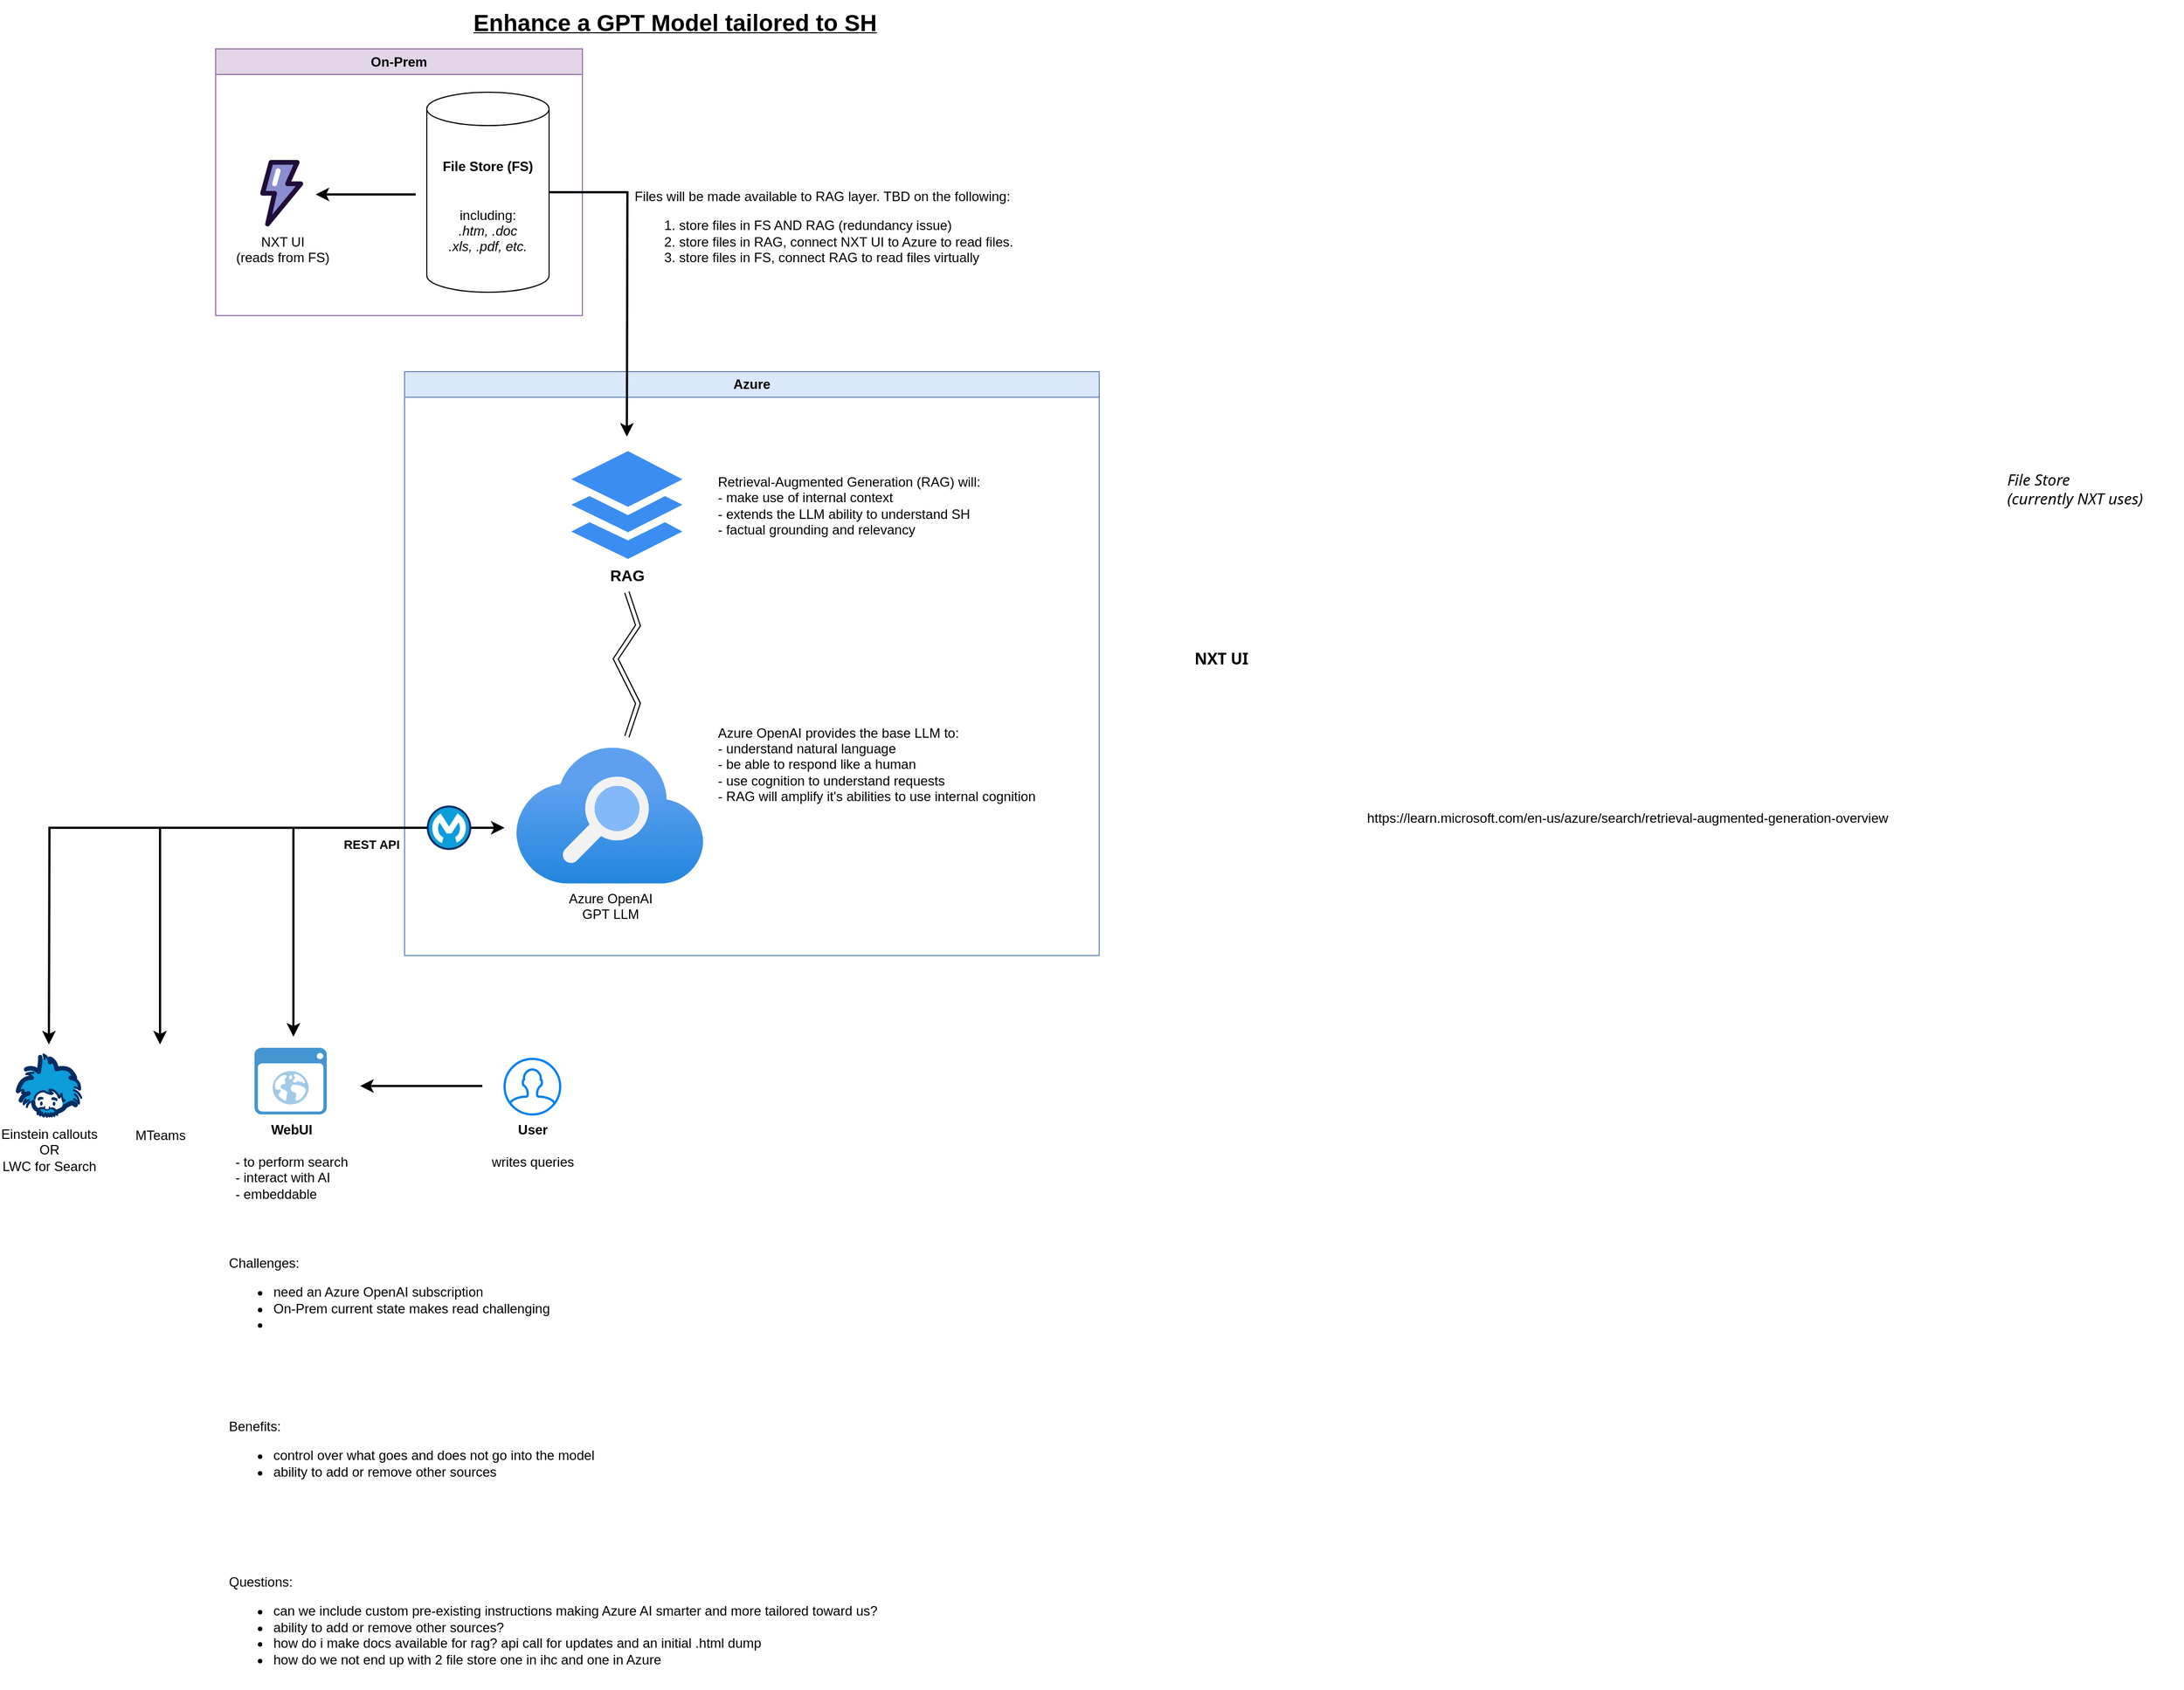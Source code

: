 <mxfile version="25.0.3" pages="2">
  <diagram name="AzureAI" id="OpVehoEWyaYxuq4tvKD_">
    <mxGraphModel dx="1669" dy="514" grid="1" gridSize="10" guides="1" tooltips="1" connect="1" arrows="1" fold="1" page="1" pageScale="1" pageWidth="850" pageHeight="1100" math="0" shadow="0">
      <root>
        <mxCell id="0" />
        <mxCell id="1" parent="0" />
        <mxCell id="WMn-b6ElxN8xJxoVkPEa-3" value="&lt;b&gt;File Store (FS)&lt;/b&gt;&lt;div&gt;&lt;br&gt;&lt;/div&gt;&lt;div&gt;&lt;br&gt;including:&lt;/div&gt;&lt;div&gt;&lt;i&gt;.htm,&amp;nbsp;&lt;span style=&quot;background-color: initial;&quot;&gt;.doc&lt;/span&gt;&lt;/i&gt;&lt;/div&gt;&lt;div&gt;&lt;i&gt;.xls,&amp;nbsp;&lt;span style=&quot;background-color: initial;&quot;&gt;.pdf, etc.&lt;/span&gt;&lt;/i&gt;&lt;/div&gt;" style="shape=cylinder3;whiteSpace=wrap;html=1;boundedLbl=1;backgroundOutline=1;size=15;" vertex="1" parent="1">
          <mxGeometry x="220" y="83" width="110" height="180" as="geometry" />
        </mxCell>
        <mxCell id="WMn-b6ElxN8xJxoVkPEa-4" value="On-Prem" style="swimlane;whiteSpace=wrap;html=1;fillColor=#e1d5e7;strokeColor=#9673a6;" vertex="1" parent="1">
          <mxGeometry x="30" y="44" width="330" height="240" as="geometry" />
        </mxCell>
        <mxCell id="WMn-b6ElxN8xJxoVkPEa-1" value="NXT UI&lt;br&gt;(reads from FS)" style="verticalLabelPosition=bottom;aspect=fixed;shape=mxgraph.salesforce.platform;html=1;spacing=2;labelPosition=center;align=center;verticalAlign=top;" vertex="1" parent="WMn-b6ElxN8xJxoVkPEa-4">
          <mxGeometry x="40" y="100" width="39" height="60" as="geometry" />
        </mxCell>
        <mxCell id="WMn-b6ElxN8xJxoVkPEa-17" value="" style="endArrow=classic;html=1;rounded=0;strokeWidth=2;" edge="1" parent="WMn-b6ElxN8xJxoVkPEa-4">
          <mxGeometry width="50" height="50" relative="1" as="geometry">
            <mxPoint x="180" y="131" as="sourcePoint" />
            <mxPoint x="90" y="131" as="targetPoint" />
          </mxGeometry>
        </mxCell>
        <mxCell id="WMn-b6ElxN8xJxoVkPEa-5" value="Challenges:&lt;div&gt;&lt;ul&gt;&lt;li&gt;need an Azure OpenAI subscription&lt;/li&gt;&lt;li&gt;On-Prem current state makes read challenging&amp;nbsp;&lt;/li&gt;&lt;li&gt;&lt;br&gt;&lt;/li&gt;&lt;/ul&gt;&lt;/div&gt;" style="text;html=1;align=left;verticalAlign=middle;resizable=0;points=[];autosize=1;strokeColor=none;fillColor=none;" vertex="1" parent="1">
          <mxGeometry x="40" y="1120" width="320" height="100" as="geometry" />
        </mxCell>
        <mxCell id="WMn-b6ElxN8xJxoVkPEa-8" value="Azure OpenAI&lt;div&gt;GPT LLM&lt;/div&gt;" style="image;aspect=fixed;html=1;points=[];align=center;fontSize=12;image=img/lib/azure2/app_services/Search_Services.svg;" vertex="1" parent="1">
          <mxGeometry x="300" y="673" width="169.22" height="122.23" as="geometry" />
        </mxCell>
        <mxCell id="WMn-b6ElxN8xJxoVkPEa-9" value="Azure OpenAI provides the base LLM to:&lt;div&gt;- understand natural language&lt;/div&gt;&lt;div&gt;- be able to respond like a human&lt;/div&gt;&lt;div&gt;- use cognition to understand requests&lt;/div&gt;&lt;div&gt;- RAG will amplify it&#39;s abilities to use internal cognition&lt;/div&gt;" style="text;html=1;align=left;verticalAlign=middle;resizable=0;points=[];autosize=1;strokeColor=none;fillColor=none;" vertex="1" parent="1">
          <mxGeometry x="480" y="643" width="310" height="90" as="geometry" />
        </mxCell>
        <mxCell id="WMn-b6ElxN8xJxoVkPEa-11" value="&lt;b&gt;&lt;font style=&quot;font-size: 14px;&quot;&gt;RAG&lt;/font&gt;&lt;/b&gt;" style="sketch=0;html=1;aspect=fixed;strokeColor=none;shadow=0;fillColor=#3B8DF1;verticalAlign=top;labelPosition=center;verticalLabelPosition=bottom;shape=mxgraph.gcp2.files" vertex="1" parent="1">
          <mxGeometry x="350" y="406" width="100" height="97" as="geometry" />
        </mxCell>
        <mxCell id="WMn-b6ElxN8xJxoVkPEa-12" value="Retrieval-Augmented Generation (RAG) will:&lt;div&gt;- make use of internal context&lt;/div&gt;&lt;div&gt;- extends the LLM ability to understand SH&lt;/div&gt;&lt;div&gt;- factual grounding and relevancy&lt;/div&gt;" style="text;html=1;align=left;verticalAlign=middle;resizable=0;points=[];autosize=1;strokeColor=none;fillColor=none;" vertex="1" parent="1">
          <mxGeometry x="480" y="419.5" width="260" height="70" as="geometry" />
        </mxCell>
        <mxCell id="WMn-b6ElxN8xJxoVkPEa-15" value="&lt;b&gt;&lt;font style=&quot;font-size: 21px;&quot;&gt;Enhance a GPT Model tailored to SH&lt;/font&gt;&lt;/b&gt;" style="text;html=1;align=left;verticalAlign=middle;resizable=0;points=[];autosize=1;strokeColor=none;fillColor=none;fontStyle=4" vertex="1" parent="1">
          <mxGeometry x="260.0" width="390" height="40" as="geometry" />
        </mxCell>
        <mxCell id="WMn-b6ElxN8xJxoVkPEa-16" value="Benefits:&lt;div&gt;&lt;ul&gt;&lt;li&gt;control over what goes and does not go into the model&lt;/li&gt;&lt;li&gt;ability to add or remove other sources&lt;/li&gt;&lt;/ul&gt;&lt;/div&gt;" style="text;html=1;align=left;verticalAlign=middle;resizable=0;points=[];autosize=1;strokeColor=none;fillColor=none;" vertex="1" parent="1">
          <mxGeometry x="40" y="1270" width="350" height="80" as="geometry" />
        </mxCell>
        <mxCell id="WMn-b6ElxN8xJxoVkPEa-18" value="Files will be made available to RAG layer. TBD on the following:&lt;div&gt;&lt;ol&gt;&lt;li&gt;store files in FS AND RAG (redundancy issue)&lt;/li&gt;&lt;li&gt;store files in RAG, connect NXT UI to Azure to read files.&lt;/li&gt;&lt;li&gt;store files in FS, connect RAG to read files virtually&lt;/li&gt;&lt;/ol&gt;&lt;/div&gt;" style="text;html=1;align=left;verticalAlign=top;rounded=0;whiteSpace=wrap;" vertex="1" parent="1">
          <mxGeometry x="405" y="163" width="365" height="200" as="geometry" />
        </mxCell>
        <mxCell id="WMn-b6ElxN8xJxoVkPEa-19" value="" style="shape=link;html=1;rounded=0;" edge="1" parent="1">
          <mxGeometry width="100" relative="1" as="geometry">
            <mxPoint x="400" y="533" as="sourcePoint" />
            <mxPoint x="400" y="663" as="targetPoint" />
            <Array as="points">
              <mxPoint x="410" y="563" />
              <mxPoint x="390" y="593" />
              <mxPoint x="410" y="633" />
            </Array>
          </mxGeometry>
        </mxCell>
        <mxCell id="WMn-b6ElxN8xJxoVkPEa-20" value="Azure" style="swimlane;whiteSpace=wrap;html=1;fillColor=#dae8fc;strokeColor=#6c8ebf;" vertex="1" parent="1">
          <mxGeometry x="200" y="334.5" width="625" height="525.5" as="geometry" />
        </mxCell>
        <mxCell id="WMn-b6ElxN8xJxoVkPEa-25" value="&lt;b&gt;REST API&lt;/b&gt;" style="endArrow=classic;startArrow=classic;html=1;rounded=0;strokeWidth=2;" edge="1" parent="WMn-b6ElxN8xJxoVkPEa-20">
          <mxGeometry x="0.365" y="-15" width="50" height="50" relative="1" as="geometry">
            <mxPoint x="-100" y="598.5" as="sourcePoint" />
            <mxPoint x="90" y="410.5" as="targetPoint" />
            <Array as="points">
              <mxPoint x="-100" y="410.5" />
            </Array>
            <mxPoint as="offset" />
          </mxGeometry>
        </mxCell>
        <mxCell id="mp3C6aJtlmQ5sVye6Uwl-4" value="" style="verticalLabelPosition=bottom;aspect=fixed;html=1;shape=mxgraph.salesforce.integration;" vertex="1" parent="WMn-b6ElxN8xJxoVkPEa-20">
          <mxGeometry x="20" y="390.5" width="40" height="40" as="geometry" />
        </mxCell>
        <mxCell id="WMn-b6ElxN8xJxoVkPEa-14" style="edgeStyle=orthogonalEdgeStyle;rounded=0;orthogonalLoop=1;jettySize=auto;html=1;strokeWidth=2;" edge="1" parent="1" source="WMn-b6ElxN8xJxoVkPEa-3">
          <mxGeometry relative="1" as="geometry">
            <mxPoint x="400" y="393.0" as="targetPoint" />
          </mxGeometry>
        </mxCell>
        <mxCell id="WMn-b6ElxN8xJxoVkPEa-23" value="&lt;b&gt;WebUI&lt;/b&gt;&lt;br&gt;&lt;br&gt;&lt;div style=&quot;text-align: left;&quot;&gt;&lt;span style=&quot;background-color: initial;&quot;&gt;- to perform search&lt;/span&gt;&lt;/div&gt;&lt;div style=&quot;text-align: left;&quot;&gt;- interact with AI&lt;/div&gt;&lt;div style=&quot;text-align: left;&quot;&gt;- embeddable&lt;/div&gt;" style="shadow=0;dashed=0;html=1;strokeColor=none;fillColor=#4495D1;labelPosition=center;verticalLabelPosition=bottom;verticalAlign=top;align=center;outlineConnect=0;shape=mxgraph.veeam.2d.web_ui;" vertex="1" parent="1">
          <mxGeometry x="65" y="943" width="65" height="60" as="geometry" />
        </mxCell>
        <mxCell id="BW_ore4JzLJ00ylGGFoG-1" value="Questions:&lt;div&gt;&lt;ul&gt;&lt;li&gt;can we include custom pre-existing instructions making Azure AI smarter and more tailored toward us?&lt;/li&gt;&lt;li&gt;ability to add or remove other sources?&lt;/li&gt;&lt;li&gt;how do i make docs available for rag? api call for updates and an initial .html dump&lt;/li&gt;&lt;li&gt;how do we not end up with 2 file store one in ihc and one in Azure&lt;/li&gt;&lt;/ul&gt;&lt;/div&gt;" style="text;html=1;align=left;verticalAlign=top;resizable=0;points=[];autosize=1;strokeColor=none;fillColor=none;labelPosition=center;verticalLabelPosition=middle;" vertex="1" parent="1">
          <mxGeometry x="40" y="1410" width="610" height="110" as="geometry" />
        </mxCell>
        <mxCell id="BW_ore4JzLJ00ylGGFoG-2" value="&lt;div&gt;&lt;b&gt;User&lt;/b&gt;&lt;/div&gt;&lt;div&gt;&lt;br&gt;&lt;/div&gt;&lt;div&gt;writes queries&lt;/div&gt;" style="html=1;verticalLabelPosition=bottom;align=center;labelBackgroundColor=none;verticalAlign=top;strokeWidth=2;strokeColor=#0080F0;shadow=0;dashed=0;shape=mxgraph.ios7.icons.user;" vertex="1" parent="1">
          <mxGeometry x="290" y="953" width="50" height="50" as="geometry" />
        </mxCell>
        <mxCell id="BW_ore4JzLJ00ylGGFoG-3" value="" style="endArrow=classic;html=1;rounded=0;strokeWidth=2;" edge="1" parent="1">
          <mxGeometry width="50" height="50" relative="1" as="geometry">
            <mxPoint x="270" y="977.41" as="sourcePoint" />
            <mxPoint x="160" y="977.41" as="targetPoint" />
          </mxGeometry>
        </mxCell>
        <UserObject label="https://learn.microsoft.com/en-us/azure/search/retrieval-augmented-generation-overview" link="https://learn.microsoft.com/en-us/azure/search/retrieval-augmented-generation-overview" id="BW_ore4JzLJ00ylGGFoG-4">
          <mxCell style="shape=image;verticalLabelPosition=bottom;labelBackgroundColor=default;verticalAlign=top;aspect=fixed;imageAspect=0;image=https://learn.microsoft.com/en-us/azure/search/media/retrieval-augmented-generation-overview/architecture-diagram.png;" vertex="1" parent="1">
            <mxGeometry x="870" y="334.5" width="861" height="388" as="geometry" />
          </mxCell>
        </UserObject>
        <mxCell id="BW_ore4JzLJ00ylGGFoG-5" value="NXT UI" style="text;html=1;align=center;verticalAlign=middle;whiteSpace=wrap;rounded=0;fillColor=default;fontFamily=Segoe UI;fontSize=14;fontStyle=1" vertex="1" parent="1">
          <mxGeometry x="900" y="573" width="70" height="40" as="geometry" />
        </mxCell>
        <mxCell id="BW_ore4JzLJ00ylGGFoG-7" value="File Store&lt;div&gt;(currently NXT uses)&lt;/div&gt;" style="text;html=1;align=left;verticalAlign=middle;whiteSpace=wrap;rounded=0;fontFamily=Segoe UI;fontSize=14;fontStyle=2;" vertex="1" parent="1">
          <mxGeometry x="1640" y="419.5" width="160" height="40" as="geometry" />
        </mxCell>
        <mxCell id="mp3C6aJtlmQ5sVye6Uwl-2" value="Einstein callouts&lt;br&gt;OR&lt;br&gt;LWC for Search" style="verticalLabelPosition=bottom;aspect=fixed;html=1;shape=mxgraph.salesforce.automation;" vertex="1" parent="1">
          <mxGeometry x="-150" y="948" width="60" height="58.2" as="geometry" />
        </mxCell>
        <mxCell id="mp3C6aJtlmQ5sVye6Uwl-3" value="MTeams" style="shape=image;html=1;verticalAlign=top;verticalLabelPosition=bottom;labelBackgroundColor=#ffffff;imageAspect=0;aspect=fixed;image=https://cdn0.iconfinder.com/data/icons/logos-microsoft-office-365/128/Microsoft_Office-10-128.png" vertex="1" parent="1">
          <mxGeometry x="-50" y="948" width="60" height="60" as="geometry" />
        </mxCell>
        <mxCell id="mp3C6aJtlmQ5sVye6Uwl-6" style="edgeStyle=orthogonalEdgeStyle;rounded=0;orthogonalLoop=1;jettySize=auto;html=1;strokeWidth=2;" edge="1" parent="1" source="mp3C6aJtlmQ5sVye6Uwl-4">
          <mxGeometry relative="1" as="geometry">
            <mxPoint x="-20" y="940" as="targetPoint" />
            <Array as="points">
              <mxPoint x="-20" y="745" />
            </Array>
          </mxGeometry>
        </mxCell>
        <mxCell id="mp3C6aJtlmQ5sVye6Uwl-7" style="edgeStyle=orthogonalEdgeStyle;rounded=0;orthogonalLoop=1;jettySize=auto;html=1;strokeWidth=2;" edge="1" parent="1" source="mp3C6aJtlmQ5sVye6Uwl-4">
          <mxGeometry relative="1" as="geometry">
            <mxPoint x="-120" y="940" as="targetPoint" />
          </mxGeometry>
        </mxCell>
      </root>
    </mxGraphModel>
  </diagram>
  <diagram id="PgWaONiKiZDPuEGXwQcN" name="LivePro">
    <mxGraphModel dx="1434" dy="900" grid="1" gridSize="10" guides="1" tooltips="1" connect="1" arrows="1" fold="1" page="1" pageScale="1" pageWidth="850" pageHeight="1100" math="0" shadow="0">
      <root>
        <mxCell id="0" />
        <mxCell id="1" parent="0" />
        <mxCell id="ds56nKSa6hzHk7k7WOwx-1" value="Challenges:&lt;div&gt;&lt;ul&gt;&lt;li&gt;&lt;span style=&quot;background-color: initial;&quot;&gt;Migration is very lengthy and complex&lt;/span&gt;&lt;/li&gt;&lt;li&gt;&lt;span style=&quot;background-color: initial;&quot;&gt;Limited to functionalities provided as it relates to AI&lt;/span&gt;&lt;/li&gt;&lt;li&gt;&lt;br&gt;&lt;/li&gt;&lt;/ul&gt;&lt;/div&gt;" style="text;html=1;align=left;verticalAlign=middle;resizable=0;points=[];autosize=1;strokeColor=none;fillColor=none;" vertex="1" parent="1">
          <mxGeometry x="40" y="770" width="330" height="100" as="geometry" />
        </mxCell>
        <mxCell id="1NZ4vI1-VQLjbg0Dmuvm-1" value="&lt;b&gt;File Store (FS)&lt;/b&gt;&lt;div&gt;&lt;br&gt;&lt;/div&gt;&lt;div&gt;&lt;br&gt;including:&lt;/div&gt;&lt;div&gt;&lt;i&gt;.htm,&amp;nbsp;&lt;span style=&quot;background-color: initial;&quot;&gt;.doc&lt;/span&gt;&lt;/i&gt;&lt;/div&gt;&lt;div&gt;&lt;i&gt;.xls,&amp;nbsp;&lt;span style=&quot;background-color: initial;&quot;&gt;.pdf, etc.&lt;/span&gt;&lt;/i&gt;&lt;/div&gt;" style="shape=cylinder3;whiteSpace=wrap;html=1;boundedLbl=1;backgroundOutline=1;size=15;" vertex="1" parent="1">
          <mxGeometry x="220" y="83" width="110" height="180" as="geometry" />
        </mxCell>
        <mxCell id="1NZ4vI1-VQLjbg0Dmuvm-2" value="On-Prem" style="swimlane;whiteSpace=wrap;html=1;fillColor=#e1d5e7;strokeColor=#9673a6;" vertex="1" parent="1">
          <mxGeometry x="30" y="44" width="330" height="240" as="geometry" />
        </mxCell>
        <mxCell id="1NZ4vI1-VQLjbg0Dmuvm-3" value="NXT UI&lt;br&gt;(reads from FS)" style="verticalLabelPosition=bottom;aspect=fixed;shape=mxgraph.salesforce.platform;html=1;spacing=2;labelPosition=center;align=center;verticalAlign=top;" vertex="1" parent="1NZ4vI1-VQLjbg0Dmuvm-2">
          <mxGeometry x="40" y="100" width="39" height="60" as="geometry" />
        </mxCell>
        <mxCell id="1NZ4vI1-VQLjbg0Dmuvm-4" value="" style="endArrow=classic;html=1;rounded=0;strokeWidth=2;" edge="1" parent="1NZ4vI1-VQLjbg0Dmuvm-2">
          <mxGeometry width="50" height="50" relative="1" as="geometry">
            <mxPoint x="180" y="131" as="sourcePoint" />
            <mxPoint x="90" y="131" as="targetPoint" />
          </mxGeometry>
        </mxCell>
        <mxCell id="1NZ4vI1-VQLjbg0Dmuvm-9" value="Large Migration Effort" style="text;html=1;align=left;verticalAlign=top;rounded=0;whiteSpace=wrap;" vertex="1" parent="1">
          <mxGeometry x="405" y="163" width="365" height="47" as="geometry" />
        </mxCell>
        <mxCell id="1NZ4vI1-VQLjbg0Dmuvm-11" value="LivePro" style="swimlane;whiteSpace=wrap;html=1;fillColor=#f8cecc;strokeColor=#b85450;" vertex="1" parent="1">
          <mxGeometry x="250" y="334.5" width="540" height="305.5" as="geometry" />
        </mxCell>
        <mxCell id="1NZ4vI1-VQLjbg0Dmuvm-14" value="LivePro DBs" style="shape=cylinder3;whiteSpace=wrap;html=1;boundedLbl=1;backgroundOutline=1;size=15;" vertex="1" parent="1NZ4vI1-VQLjbg0Dmuvm-11">
          <mxGeometry x="100" y="65.5" width="110" height="114.5" as="geometry" />
        </mxCell>
        <mxCell id="1NZ4vI1-VQLjbg0Dmuvm-15" value="LivePro Platform&lt;div&gt;- AI Tools&lt;/div&gt;&lt;div&gt;- Search Tools&lt;/div&gt;&lt;div&gt;- etc.&lt;/div&gt;" style="verticalLabelPosition=middle;aspect=fixed;html=1;shape=mxgraph.salesforce.platform2;labelPosition=right;align=left;verticalAlign=middle;" vertex="1" parent="1NZ4vI1-VQLjbg0Dmuvm-11">
          <mxGeometry x="330" y="75.5" width="94.5" height="94.5" as="geometry" />
        </mxCell>
        <mxCell id="ez4M8FxxgDxqwfWRifF8-3" value="" style="endArrow=classic;startArrow=classic;html=1;rounded=0;fontSize=12;strokeWidth=2;" edge="1" parent="1NZ4vI1-VQLjbg0Dmuvm-11">
          <mxGeometry width="50" height="50" relative="1" as="geometry">
            <mxPoint x="213" y="125.5" as="sourcePoint" />
            <mxPoint x="323" y="125.5" as="targetPoint" />
          </mxGeometry>
        </mxCell>
        <mxCell id="ez4M8FxxgDxqwfWRifF8-4" value="No control over customization of search models or custom instructions for AI" style="text;html=1;align=left;verticalAlign=top;rounded=0;whiteSpace=wrap;" vertex="1" parent="1NZ4vI1-VQLjbg0Dmuvm-11">
          <mxGeometry x="50" y="215.5" width="365" height="47" as="geometry" />
        </mxCell>
        <mxCell id="1NZ4vI1-VQLjbg0Dmuvm-13" style="edgeStyle=orthogonalEdgeStyle;rounded=0;orthogonalLoop=1;jettySize=auto;html=1;strokeWidth=2;" edge="1" parent="1" source="1NZ4vI1-VQLjbg0Dmuvm-1">
          <mxGeometry relative="1" as="geometry">
            <mxPoint x="400" y="393.0" as="targetPoint" />
          </mxGeometry>
        </mxCell>
        <mxCell id="ez4M8FxxgDxqwfWRifF8-2" style="edgeStyle=orthogonalEdgeStyle;rounded=0;orthogonalLoop=1;jettySize=auto;html=1;" edge="1" parent="1" source="ez4M8FxxgDxqwfWRifF8-1" target="1NZ4vI1-VQLjbg0Dmuvm-15">
          <mxGeometry relative="1" as="geometry" />
        </mxCell>
        <mxCell id="ez4M8FxxgDxqwfWRifF8-1" value="&lt;div&gt;&lt;b&gt;User&lt;/b&gt;&lt;/div&gt;&lt;div&gt;&lt;br&gt;&lt;/div&gt;&lt;div&gt;writes queries&lt;/div&gt;" style="html=1;verticalLabelPosition=bottom;align=center;labelBackgroundColor=none;verticalAlign=top;strokeWidth=2;strokeColor=#0080F0;shadow=0;dashed=0;shape=mxgraph.ios7.icons.user;" vertex="1" parent="1">
          <mxGeometry x="602.25" y="690" width="50" height="50" as="geometry" />
        </mxCell>
      </root>
    </mxGraphModel>
  </diagram>
</mxfile>
